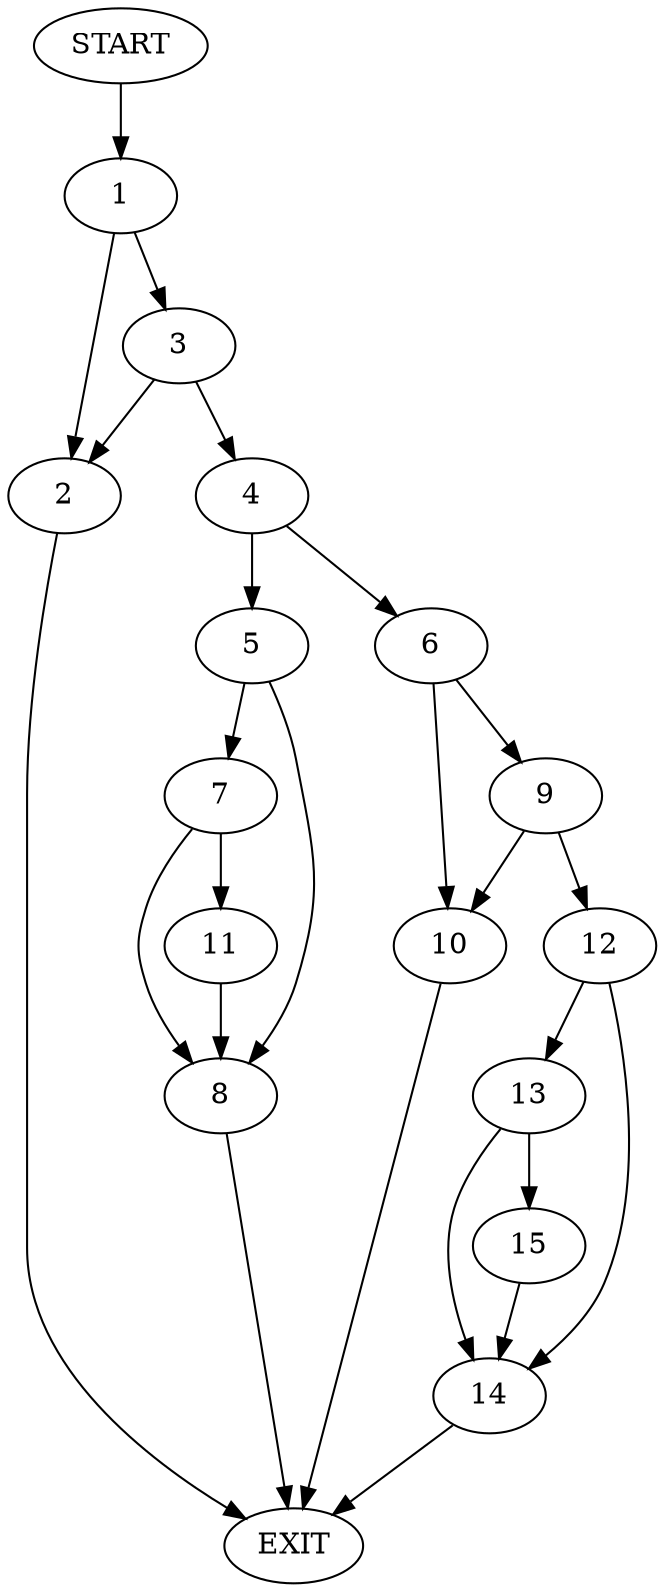 digraph {
0 [label="START"]
16 [label="EXIT"]
0 -> 1
1 -> 2
1 -> 3
3 -> 4
3 -> 2
2 -> 16
4 -> 5
4 -> 6
5 -> 7
5 -> 8
6 -> 9
6 -> 10
7 -> 8
7 -> 11
8 -> 16
11 -> 8
9 -> 12
9 -> 10
10 -> 16
12 -> 13
12 -> 14
14 -> 16
13 -> 14
13 -> 15
15 -> 14
}
